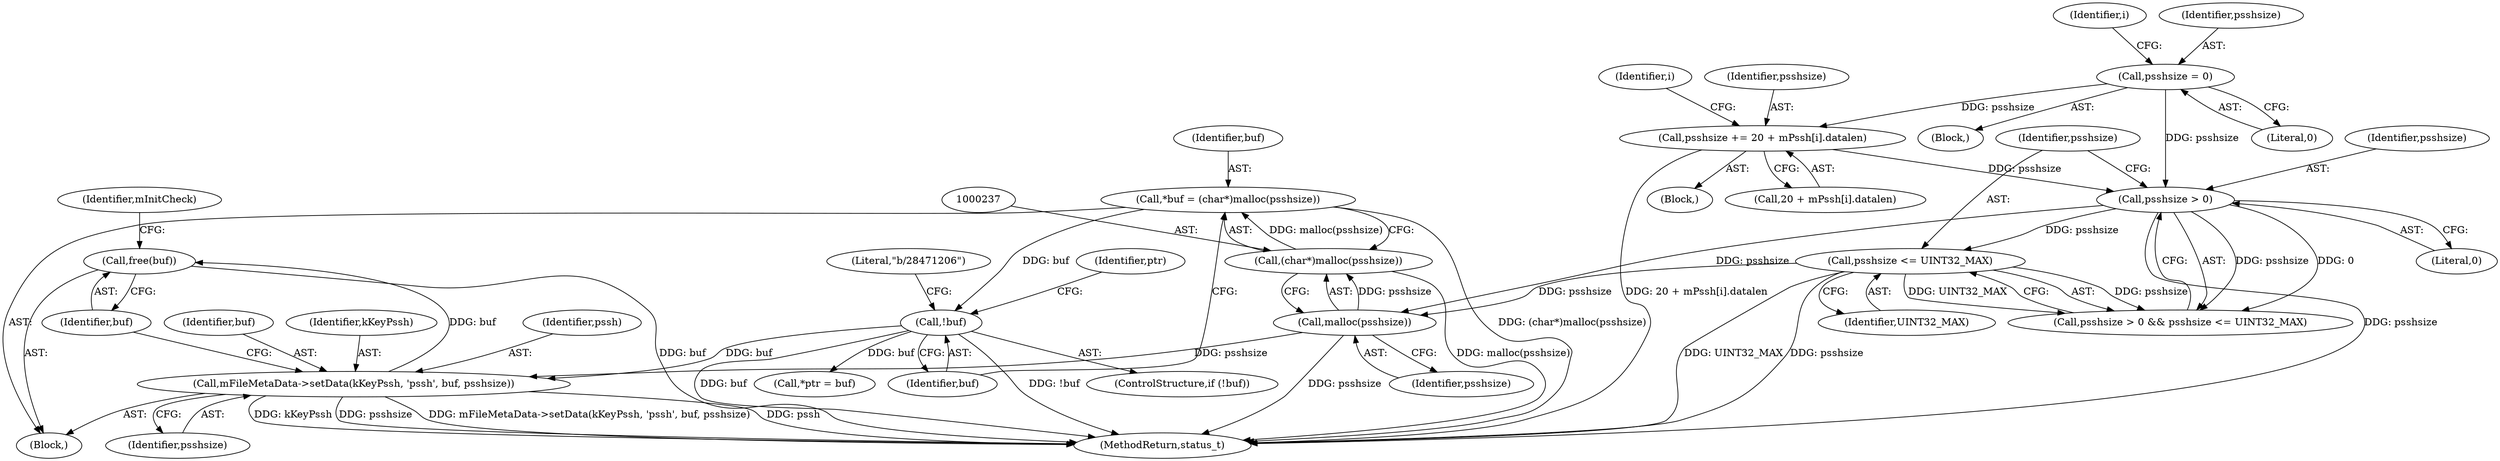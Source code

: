 digraph "0_Android_e7142a0703bc93f75e213e96ebc19000022afed9_0@API" {
"1000299" [label="(Call,free(buf))"];
"1000294" [label="(Call,mFileMetaData->setData(kKeyPssh, 'pssh', buf, psshsize))"];
"1000241" [label="(Call,!buf)"];
"1000234" [label="(Call,*buf = (char*)malloc(psshsize))"];
"1000236" [label="(Call,(char*)malloc(psshsize))"];
"1000238" [label="(Call,malloc(psshsize))"];
"1000226" [label="(Call,psshsize > 0)"];
"1000215" [label="(Call,psshsize += 20 + mPssh[i].datalen)"];
"1000201" [label="(Call,psshsize = 0)"];
"1000229" [label="(Call,psshsize <= UINT32_MAX)"];
"1000234" [label="(Call,*buf = (char*)malloc(psshsize))"];
"1000240" [label="(ControlStructure,if (!buf))"];
"1000241" [label="(Call,!buf)"];
"1000239" [label="(Identifier,psshsize)"];
"1000303" [label="(MethodReturn,status_t)"];
"1000235" [label="(Identifier,buf)"];
"1000207" [label="(Identifier,i)"];
"1000214" [label="(Block,)"];
"1000295" [label="(Identifier,kKeyPssh)"];
"1000298" [label="(Identifier,psshsize)"];
"1000302" [label="(Identifier,mInitCheck)"];
"1000226" [label="(Call,psshsize > 0)"];
"1000231" [label="(Identifier,UINT32_MAX)"];
"1000229" [label="(Call,psshsize <= UINT32_MAX)"];
"1000249" [label="(Call,*ptr = buf)"];
"1000300" [label="(Identifier,buf)"];
"1000228" [label="(Literal,0)"];
"1000102" [label="(Block,)"];
"1000202" [label="(Identifier,psshsize)"];
"1000299" [label="(Call,free(buf))"];
"1000225" [label="(Call,psshsize > 0 && psshsize <= UINT32_MAX)"];
"1000217" [label="(Call,20 + mPssh[i].datalen)"];
"1000227" [label="(Identifier,psshsize)"];
"1000203" [label="(Literal,0)"];
"1000294" [label="(Call,mFileMetaData->setData(kKeyPssh, 'pssh', buf, psshsize))"];
"1000236" [label="(Call,(char*)malloc(psshsize))"];
"1000215" [label="(Call,psshsize += 20 + mPssh[i].datalen)"];
"1000230" [label="(Identifier,psshsize)"];
"1000250" [label="(Identifier,ptr)"];
"1000232" [label="(Block,)"];
"1000201" [label="(Call,psshsize = 0)"];
"1000296" [label="(Identifier,pssh)"];
"1000297" [label="(Identifier,buf)"];
"1000245" [label="(Literal,\"b/28471206\")"];
"1000216" [label="(Identifier,psshsize)"];
"1000242" [label="(Identifier,buf)"];
"1000213" [label="(Identifier,i)"];
"1000238" [label="(Call,malloc(psshsize))"];
"1000299" -> "1000232"  [label="AST: "];
"1000299" -> "1000300"  [label="CFG: "];
"1000300" -> "1000299"  [label="AST: "];
"1000302" -> "1000299"  [label="CFG: "];
"1000299" -> "1000303"  [label="DDG: buf"];
"1000294" -> "1000299"  [label="DDG: buf"];
"1000294" -> "1000232"  [label="AST: "];
"1000294" -> "1000298"  [label="CFG: "];
"1000295" -> "1000294"  [label="AST: "];
"1000296" -> "1000294"  [label="AST: "];
"1000297" -> "1000294"  [label="AST: "];
"1000298" -> "1000294"  [label="AST: "];
"1000300" -> "1000294"  [label="CFG: "];
"1000294" -> "1000303"  [label="DDG: psshsize"];
"1000294" -> "1000303"  [label="DDG: mFileMetaData->setData(kKeyPssh, 'pssh', buf, psshsize)"];
"1000294" -> "1000303"  [label="DDG: pssh"];
"1000294" -> "1000303"  [label="DDG: kKeyPssh"];
"1000241" -> "1000294"  [label="DDG: buf"];
"1000238" -> "1000294"  [label="DDG: psshsize"];
"1000241" -> "1000240"  [label="AST: "];
"1000241" -> "1000242"  [label="CFG: "];
"1000242" -> "1000241"  [label="AST: "];
"1000245" -> "1000241"  [label="CFG: "];
"1000250" -> "1000241"  [label="CFG: "];
"1000241" -> "1000303"  [label="DDG: buf"];
"1000241" -> "1000303"  [label="DDG: !buf"];
"1000234" -> "1000241"  [label="DDG: buf"];
"1000241" -> "1000249"  [label="DDG: buf"];
"1000234" -> "1000232"  [label="AST: "];
"1000234" -> "1000236"  [label="CFG: "];
"1000235" -> "1000234"  [label="AST: "];
"1000236" -> "1000234"  [label="AST: "];
"1000242" -> "1000234"  [label="CFG: "];
"1000234" -> "1000303"  [label="DDG: (char*)malloc(psshsize)"];
"1000236" -> "1000234"  [label="DDG: malloc(psshsize)"];
"1000236" -> "1000238"  [label="CFG: "];
"1000237" -> "1000236"  [label="AST: "];
"1000238" -> "1000236"  [label="AST: "];
"1000236" -> "1000303"  [label="DDG: malloc(psshsize)"];
"1000238" -> "1000236"  [label="DDG: psshsize"];
"1000238" -> "1000239"  [label="CFG: "];
"1000239" -> "1000238"  [label="AST: "];
"1000238" -> "1000303"  [label="DDG: psshsize"];
"1000226" -> "1000238"  [label="DDG: psshsize"];
"1000229" -> "1000238"  [label="DDG: psshsize"];
"1000226" -> "1000225"  [label="AST: "];
"1000226" -> "1000228"  [label="CFG: "];
"1000227" -> "1000226"  [label="AST: "];
"1000228" -> "1000226"  [label="AST: "];
"1000230" -> "1000226"  [label="CFG: "];
"1000225" -> "1000226"  [label="CFG: "];
"1000226" -> "1000303"  [label="DDG: psshsize"];
"1000226" -> "1000225"  [label="DDG: psshsize"];
"1000226" -> "1000225"  [label="DDG: 0"];
"1000215" -> "1000226"  [label="DDG: psshsize"];
"1000201" -> "1000226"  [label="DDG: psshsize"];
"1000226" -> "1000229"  [label="DDG: psshsize"];
"1000215" -> "1000214"  [label="AST: "];
"1000215" -> "1000217"  [label="CFG: "];
"1000216" -> "1000215"  [label="AST: "];
"1000217" -> "1000215"  [label="AST: "];
"1000213" -> "1000215"  [label="CFG: "];
"1000215" -> "1000303"  [label="DDG: 20 + mPssh[i].datalen"];
"1000201" -> "1000215"  [label="DDG: psshsize"];
"1000201" -> "1000102"  [label="AST: "];
"1000201" -> "1000203"  [label="CFG: "];
"1000202" -> "1000201"  [label="AST: "];
"1000203" -> "1000201"  [label="AST: "];
"1000207" -> "1000201"  [label="CFG: "];
"1000229" -> "1000225"  [label="AST: "];
"1000229" -> "1000231"  [label="CFG: "];
"1000230" -> "1000229"  [label="AST: "];
"1000231" -> "1000229"  [label="AST: "];
"1000225" -> "1000229"  [label="CFG: "];
"1000229" -> "1000303"  [label="DDG: UINT32_MAX"];
"1000229" -> "1000303"  [label="DDG: psshsize"];
"1000229" -> "1000225"  [label="DDG: psshsize"];
"1000229" -> "1000225"  [label="DDG: UINT32_MAX"];
}
